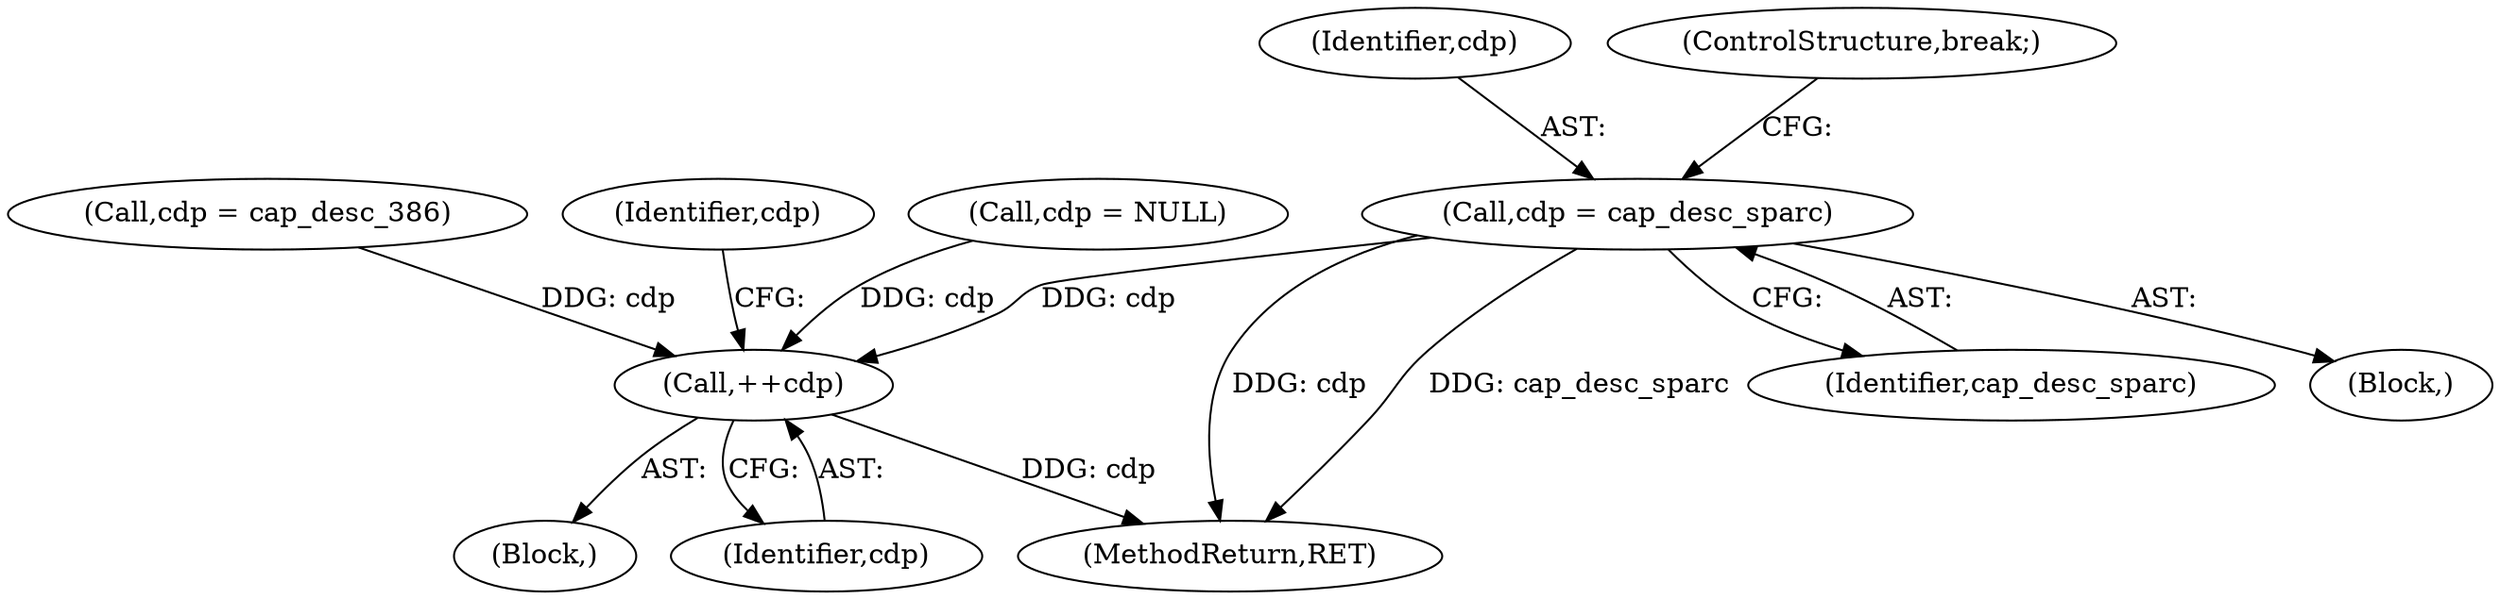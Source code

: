digraph "0_file_445c8fb0ebff85195be94cd9f7e1df89cade5c7f_1@pointer" {
"1000570" [label="(Call,cdp = cap_desc_sparc)"];
"1000629" [label="(Call,++cdp)"];
"1000571" [label="(Identifier,cdp)"];
"1000603" [label="(Block,)"];
"1000577" [label="(Call,cdp = cap_desc_386)"];
"1000704" [label="(MethodReturn,RET)"];
"1000572" [label="(Identifier,cap_desc_sparc)"];
"1000601" [label="(Identifier,cdp)"];
"1000582" [label="(Call,cdp = NULL)"];
"1000630" [label="(Identifier,cdp)"];
"1000573" [label="(ControlStructure,break;)"];
"1000566" [label="(Block,)"];
"1000570" [label="(Call,cdp = cap_desc_sparc)"];
"1000629" [label="(Call,++cdp)"];
"1000570" -> "1000566"  [label="AST: "];
"1000570" -> "1000572"  [label="CFG: "];
"1000571" -> "1000570"  [label="AST: "];
"1000572" -> "1000570"  [label="AST: "];
"1000573" -> "1000570"  [label="CFG: "];
"1000570" -> "1000704"  [label="DDG: cdp"];
"1000570" -> "1000704"  [label="DDG: cap_desc_sparc"];
"1000570" -> "1000629"  [label="DDG: cdp"];
"1000629" -> "1000603"  [label="AST: "];
"1000629" -> "1000630"  [label="CFG: "];
"1000630" -> "1000629"  [label="AST: "];
"1000601" -> "1000629"  [label="CFG: "];
"1000629" -> "1000704"  [label="DDG: cdp"];
"1000582" -> "1000629"  [label="DDG: cdp"];
"1000577" -> "1000629"  [label="DDG: cdp"];
}
